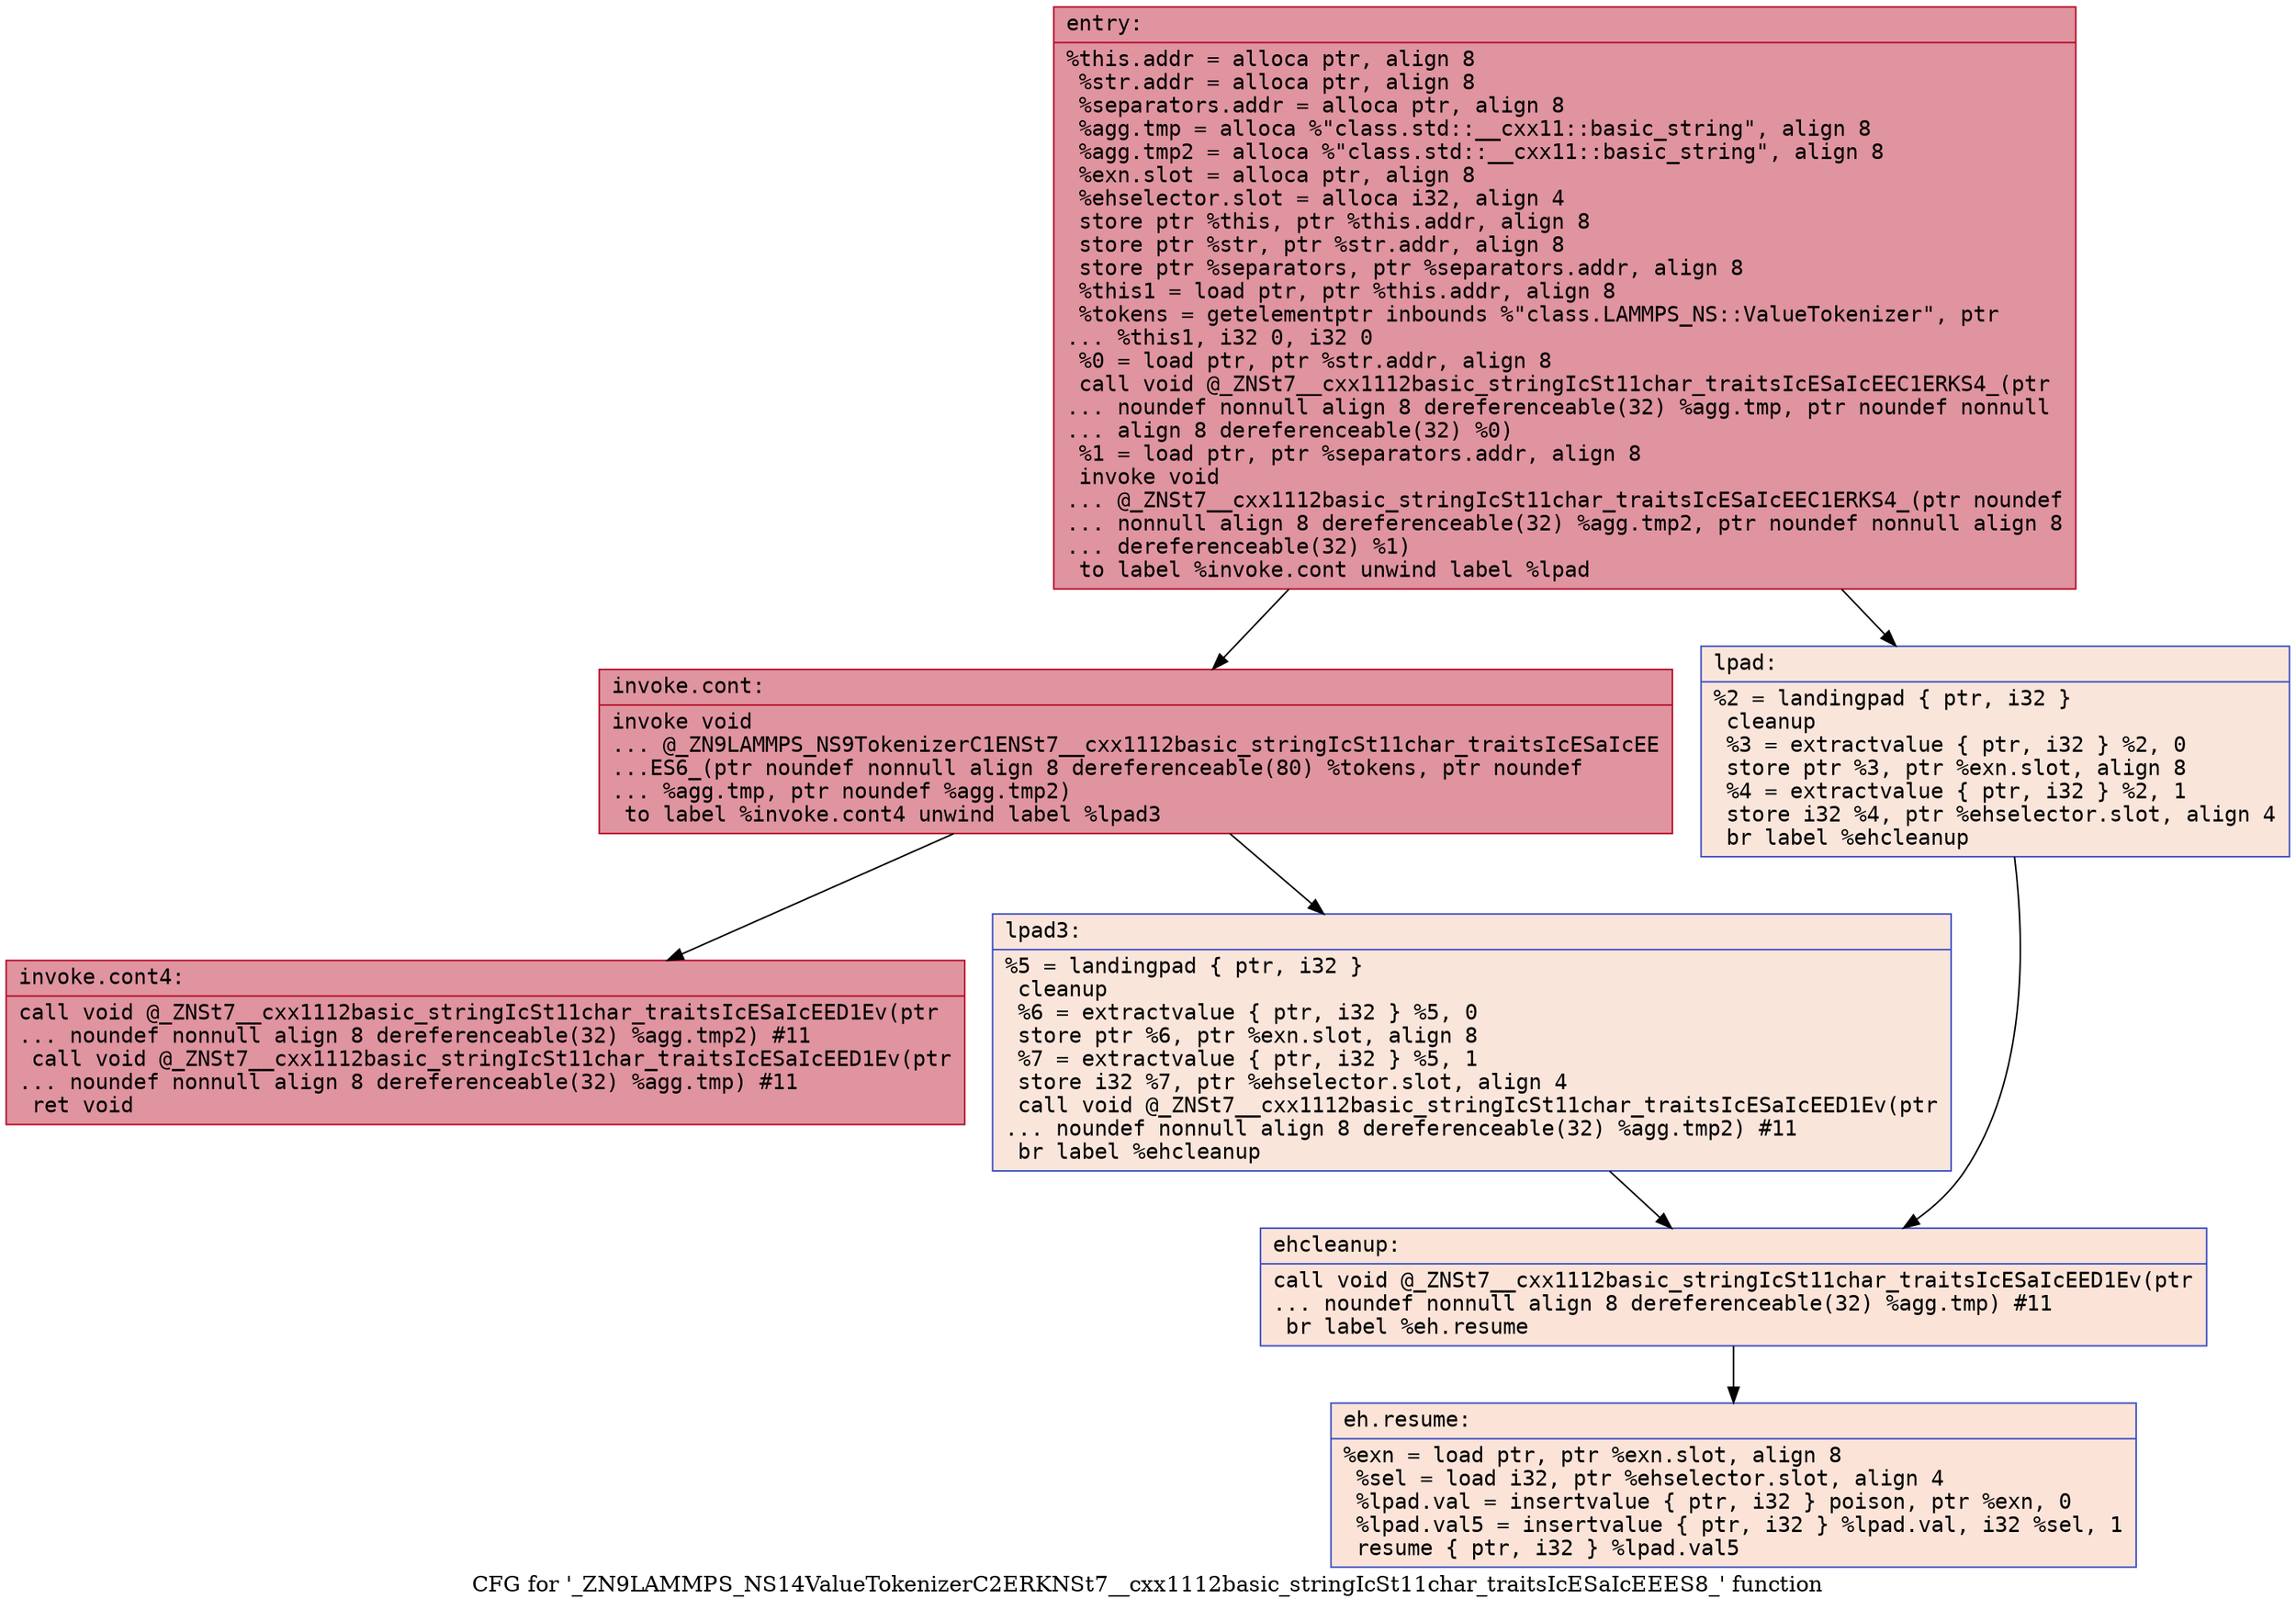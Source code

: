 digraph "CFG for '_ZN9LAMMPS_NS14ValueTokenizerC2ERKNSt7__cxx1112basic_stringIcSt11char_traitsIcESaIcEEES8_' function" {
	label="CFG for '_ZN9LAMMPS_NS14ValueTokenizerC2ERKNSt7__cxx1112basic_stringIcSt11char_traitsIcESaIcEEES8_' function";

	Node0x55ce20bd81c0 [shape=record,color="#b70d28ff", style=filled, fillcolor="#b70d2870" fontname="Courier",label="{entry:\l|  %this.addr = alloca ptr, align 8\l  %str.addr = alloca ptr, align 8\l  %separators.addr = alloca ptr, align 8\l  %agg.tmp = alloca %\"class.std::__cxx11::basic_string\", align 8\l  %agg.tmp2 = alloca %\"class.std::__cxx11::basic_string\", align 8\l  %exn.slot = alloca ptr, align 8\l  %ehselector.slot = alloca i32, align 4\l  store ptr %this, ptr %this.addr, align 8\l  store ptr %str, ptr %str.addr, align 8\l  store ptr %separators, ptr %separators.addr, align 8\l  %this1 = load ptr, ptr %this.addr, align 8\l  %tokens = getelementptr inbounds %\"class.LAMMPS_NS::ValueTokenizer\", ptr\l... %this1, i32 0, i32 0\l  %0 = load ptr, ptr %str.addr, align 8\l  call void @_ZNSt7__cxx1112basic_stringIcSt11char_traitsIcESaIcEEC1ERKS4_(ptr\l... noundef nonnull align 8 dereferenceable(32) %agg.tmp, ptr noundef nonnull\l... align 8 dereferenceable(32) %0)\l  %1 = load ptr, ptr %separators.addr, align 8\l  invoke void\l... @_ZNSt7__cxx1112basic_stringIcSt11char_traitsIcESaIcEEC1ERKS4_(ptr noundef\l... nonnull align 8 dereferenceable(32) %agg.tmp2, ptr noundef nonnull align 8\l... dereferenceable(32) %1)\l          to label %invoke.cont unwind label %lpad\l}"];
	Node0x55ce20bd81c0 -> Node0x55ce20bd8df0[tooltip="entry -> invoke.cont\nProbability 100.00%" ];
	Node0x55ce20bd81c0 -> Node0x55ce20bd8e40[tooltip="entry -> lpad\nProbability 0.00%" ];
	Node0x55ce20bd8df0 [shape=record,color="#b70d28ff", style=filled, fillcolor="#b70d2870" fontname="Courier",label="{invoke.cont:\l|  invoke void\l... @_ZN9LAMMPS_NS9TokenizerC1ENSt7__cxx1112basic_stringIcSt11char_traitsIcESaIcEE\l...ES6_(ptr noundef nonnull align 8 dereferenceable(80) %tokens, ptr noundef\l... %agg.tmp, ptr noundef %agg.tmp2)\l          to label %invoke.cont4 unwind label %lpad3\l}"];
	Node0x55ce20bd8df0 -> Node0x55ce20bd8bd0[tooltip="invoke.cont -> invoke.cont4\nProbability 100.00%" ];
	Node0x55ce20bd8df0 -> Node0x55ce20bd90f0[tooltip="invoke.cont -> lpad3\nProbability 0.00%" ];
	Node0x55ce20bd8bd0 [shape=record,color="#b70d28ff", style=filled, fillcolor="#b70d2870" fontname="Courier",label="{invoke.cont4:\l|  call void @_ZNSt7__cxx1112basic_stringIcSt11char_traitsIcESaIcEED1Ev(ptr\l... noundef nonnull align 8 dereferenceable(32) %agg.tmp2) #11\l  call void @_ZNSt7__cxx1112basic_stringIcSt11char_traitsIcESaIcEED1Ev(ptr\l... noundef nonnull align 8 dereferenceable(32) %agg.tmp) #11\l  ret void\l}"];
	Node0x55ce20bd8e40 [shape=record,color="#3d50c3ff", style=filled, fillcolor="#f4c5ad70" fontname="Courier",label="{lpad:\l|  %2 = landingpad \{ ptr, i32 \}\l          cleanup\l  %3 = extractvalue \{ ptr, i32 \} %2, 0\l  store ptr %3, ptr %exn.slot, align 8\l  %4 = extractvalue \{ ptr, i32 \} %2, 1\l  store i32 %4, ptr %ehselector.slot, align 4\l  br label %ehcleanup\l}"];
	Node0x55ce20bd8e40 -> Node0x55ce20bd9870[tooltip="lpad -> ehcleanup\nProbability 100.00%" ];
	Node0x55ce20bd90f0 [shape=record,color="#3d50c3ff", style=filled, fillcolor="#f4c5ad70" fontname="Courier",label="{lpad3:\l|  %5 = landingpad \{ ptr, i32 \}\l          cleanup\l  %6 = extractvalue \{ ptr, i32 \} %5, 0\l  store ptr %6, ptr %exn.slot, align 8\l  %7 = extractvalue \{ ptr, i32 \} %5, 1\l  store i32 %7, ptr %ehselector.slot, align 4\l  call void @_ZNSt7__cxx1112basic_stringIcSt11char_traitsIcESaIcEED1Ev(ptr\l... noundef nonnull align 8 dereferenceable(32) %agg.tmp2) #11\l  br label %ehcleanup\l}"];
	Node0x55ce20bd90f0 -> Node0x55ce20bd9870[tooltip="lpad3 -> ehcleanup\nProbability 100.00%" ];
	Node0x55ce20bd9870 [shape=record,color="#3d50c3ff", style=filled, fillcolor="#f6bfa670" fontname="Courier",label="{ehcleanup:\l|  call void @_ZNSt7__cxx1112basic_stringIcSt11char_traitsIcESaIcEED1Ev(ptr\l... noundef nonnull align 8 dereferenceable(32) %agg.tmp) #11\l  br label %eh.resume\l}"];
	Node0x55ce20bd9870 -> Node0x55ce20bd9b70[tooltip="ehcleanup -> eh.resume\nProbability 100.00%" ];
	Node0x55ce20bd9b70 [shape=record,color="#3d50c3ff", style=filled, fillcolor="#f6bfa670" fontname="Courier",label="{eh.resume:\l|  %exn = load ptr, ptr %exn.slot, align 8\l  %sel = load i32, ptr %ehselector.slot, align 4\l  %lpad.val = insertvalue \{ ptr, i32 \} poison, ptr %exn, 0\l  %lpad.val5 = insertvalue \{ ptr, i32 \} %lpad.val, i32 %sel, 1\l  resume \{ ptr, i32 \} %lpad.val5\l}"];
}
